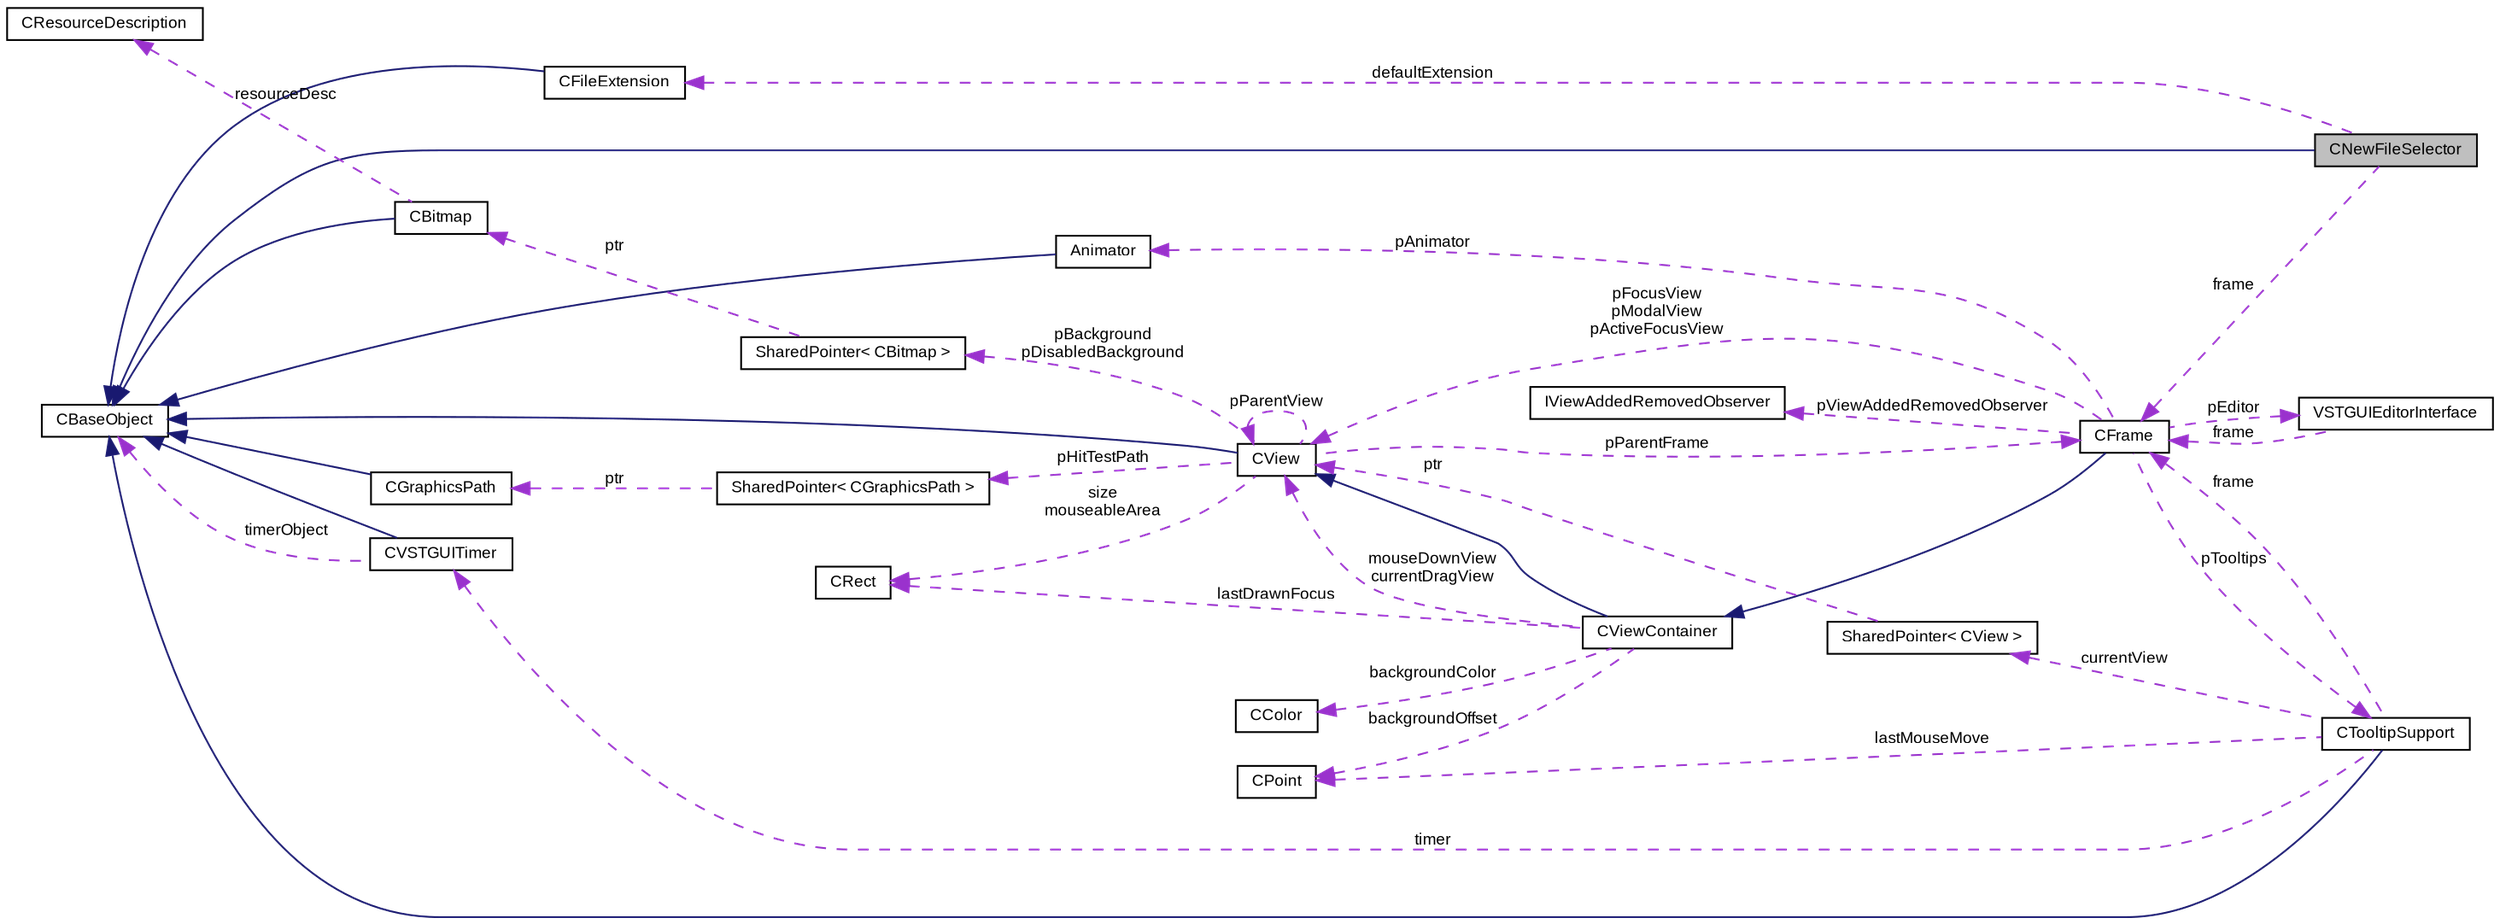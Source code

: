 digraph G
{
  bgcolor="transparent";
  edge [fontname="Arial",fontsize="9",labelfontname="Arial",labelfontsize="9"];
  node [fontname="Arial",fontsize="9",shape=record];
  rankdir=LR;
  Node1 [label="CNewFileSelector",height=0.2,width=0.4,color="black", fillcolor="grey75", style="filled" fontcolor="black"];
  Node2 -> Node1 [dir=back,color="midnightblue",fontsize="9",style="solid",fontname="Arial"];
  Node2 [label="CBaseObject",height=0.2,width=0.4,color="black",URL="$class_v_s_t_g_u_i_1_1_c_base_object.html",tooltip="Base Object with reference counter."];
  Node3 -> Node1 [dir=back,color="darkorchid3",fontsize="9",style="dashed",label="defaultExtension",fontname="Arial"];
  Node3 [label="CFileExtension",height=0.2,width=0.4,color="black",URL="$class_v_s_t_g_u_i_1_1_c_file_extension.html",tooltip="file extension description"];
  Node2 -> Node3 [dir=back,color="midnightblue",fontsize="9",style="solid",fontname="Arial"];
  Node4 -> Node1 [dir=back,color="darkorchid3",fontsize="9",style="dashed",label="frame",fontname="Arial"];
  Node4 [label="CFrame",height=0.2,width=0.4,color="black",URL="$class_v_s_t_g_u_i_1_1_c_frame.html",tooltip="The CFrame is the parent container of all views."];
  Node5 -> Node4 [dir=back,color="midnightblue",fontsize="9",style="solid",fontname="Arial"];
  Node5 [label="CViewContainer",height=0.2,width=0.4,color="black",URL="$class_v_s_t_g_u_i_1_1_c_view_container.html",tooltip="Container Class of CView objects."];
  Node6 -> Node5 [dir=back,color="midnightblue",fontsize="9",style="solid",fontname="Arial"];
  Node6 [label="CView",height=0.2,width=0.4,color="black",URL="$class_v_s_t_g_u_i_1_1_c_view.html",tooltip="Base Class of all view objects."];
  Node2 -> Node6 [dir=back,color="midnightblue",fontsize="9",style="solid",fontname="Arial"];
  Node7 -> Node6 [dir=back,color="darkorchid3",fontsize="9",style="dashed",label="pBackground\npDisabledBackground",fontname="Arial"];
  Node7 [label="SharedPointer\< CBitmap \>",height=0.2,width=0.4,color="black",URL="$class_v_s_t_g_u_i_1_1_shared_pointer.html"];
  Node8 -> Node7 [dir=back,color="darkorchid3",fontsize="9",style="dashed",label="ptr",fontname="Arial"];
  Node8 [label="CBitmap",height=0.2,width=0.4,color="black",URL="$class_v_s_t_g_u_i_1_1_c_bitmap.html",tooltip="Encapsulates various platform depended kinds of bitmaps."];
  Node2 -> Node8 [dir=back,color="midnightblue",fontsize="9",style="solid",fontname="Arial"];
  Node9 -> Node8 [dir=back,color="darkorchid3",fontsize="9",style="dashed",label="resourceDesc",fontname="Arial"];
  Node9 [label="CResourceDescription",height=0.2,width=0.4,color="black",URL="$class_v_s_t_g_u_i_1_1_c_resource_description.html",tooltip="Describes a resource by name or by ID."];
  Node4 -> Node6 [dir=back,color="darkorchid3",fontsize="9",style="dashed",label="pParentFrame",fontname="Arial"];
  Node6 -> Node6 [dir=back,color="darkorchid3",fontsize="9",style="dashed",label="pParentView",fontname="Arial"];
  Node10 -> Node6 [dir=back,color="darkorchid3",fontsize="9",style="dashed",label="pHitTestPath",fontname="Arial"];
  Node10 [label="SharedPointer\< CGraphicsPath \>",height=0.2,width=0.4,color="black",URL="$class_v_s_t_g_u_i_1_1_shared_pointer.html"];
  Node11 -> Node10 [dir=back,color="darkorchid3",fontsize="9",style="dashed",label="ptr",fontname="Arial"];
  Node11 [label="CGraphicsPath",height=0.2,width=0.4,color="black",URL="$class_v_s_t_g_u_i_1_1_c_graphics_path.html",tooltip="Graphics Path Object."];
  Node2 -> Node11 [dir=back,color="midnightblue",fontsize="9",style="solid",fontname="Arial"];
  Node12 -> Node6 [dir=back,color="darkorchid3",fontsize="9",style="dashed",label="size\nmouseableArea",fontname="Arial"];
  Node12 [label="CRect",height=0.2,width=0.4,color="black",URL="$struct_v_s_t_g_u_i_1_1_c_rect.html",tooltip="Rect structure."];
  Node6 -> Node5 [dir=back,color="darkorchid3",fontsize="9",style="dashed",label="mouseDownView\ncurrentDragView",fontname="Arial"];
  Node13 -> Node5 [dir=back,color="darkorchid3",fontsize="9",style="dashed",label="backgroundOffset",fontname="Arial"];
  Node13 [label="CPoint",height=0.2,width=0.4,color="black",URL="$struct_v_s_t_g_u_i_1_1_c_point.html",tooltip="Point structure."];
  Node14 -> Node5 [dir=back,color="darkorchid3",fontsize="9",style="dashed",label="backgroundColor",fontname="Arial"];
  Node14 [label="CColor",height=0.2,width=0.4,color="black",URL="$struct_v_s_t_g_u_i_1_1_c_color.html",tooltip="RGBA Color structure."];
  Node12 -> Node5 [dir=back,color="darkorchid3",fontsize="9",style="dashed",label="lastDrawnFocus",fontname="Arial"];
  Node15 -> Node4 [dir=back,color="darkorchid3",fontsize="9",style="dashed",label="pViewAddedRemovedObserver",fontname="Arial"];
  Node15 [label="IViewAddedRemovedObserver",height=0.2,width=0.4,color="black",URL="$class_v_s_t_g_u_i_1_1_i_view_added_removed_observer.html",tooltip="view added removed observer interface for CFrame"];
  Node6 -> Node4 [dir=back,color="darkorchid3",fontsize="9",style="dashed",label="pFocusView\npModalView\npActiveFocusView",fontname="Arial"];
  Node16 -> Node4 [dir=back,color="darkorchid3",fontsize="9",style="dashed",label="pAnimator",fontname="Arial"];
  Node16 [label="Animator",height=0.2,width=0.4,color="black",URL="$class_v_s_t_g_u_i_1_1_animation_1_1_animator.html",tooltip="Animation runner."];
  Node2 -> Node16 [dir=back,color="midnightblue",fontsize="9",style="solid",fontname="Arial"];
  Node17 -> Node4 [dir=back,color="darkorchid3",fontsize="9",style="dashed",label="pTooltips",fontname="Arial"];
  Node17 [label="CTooltipSupport",height=0.2,width=0.4,color="black",URL="$class_v_s_t_g_u_i_1_1_c_tooltip_support.html",tooltip="Generic Tooltip Support class."];
  Node2 -> Node17 [dir=back,color="midnightblue",fontsize="9",style="solid",fontname="Arial"];
  Node4 -> Node17 [dir=back,color="darkorchid3",fontsize="9",style="dashed",label="frame",fontname="Arial"];
  Node18 -> Node17 [dir=back,color="darkorchid3",fontsize="9",style="dashed",label="currentView",fontname="Arial"];
  Node18 [label="SharedPointer\< CView \>",height=0.2,width=0.4,color="black",URL="$class_v_s_t_g_u_i_1_1_shared_pointer.html"];
  Node6 -> Node18 [dir=back,color="darkorchid3",fontsize="9",style="dashed",label="ptr",fontname="Arial"];
  Node13 -> Node17 [dir=back,color="darkorchid3",fontsize="9",style="dashed",label="lastMouseMove",fontname="Arial"];
  Node19 -> Node17 [dir=back,color="darkorchid3",fontsize="9",style="dashed",label="timer",fontname="Arial"];
  Node19 [label="CVSTGUITimer",height=0.2,width=0.4,color="black",URL="$class_v_s_t_g_u_i_1_1_c_v_s_t_g_u_i_timer.html",tooltip="A timer class, which posts timer messages to CBaseObjects."];
  Node2 -> Node19 [dir=back,color="midnightblue",fontsize="9",style="solid",fontname="Arial"];
  Node2 -> Node19 [dir=back,color="darkorchid3",fontsize="9",style="dashed",label="timerObject",fontname="Arial"];
  Node20 -> Node4 [dir=back,color="darkorchid3",fontsize="9",style="dashed",label="pEditor",fontname="Arial"];
  Node20 [label="VSTGUIEditorInterface",height=0.2,width=0.4,color="black",URL="$class_v_s_t_g_u_i_1_1_v_s_t_g_u_i_editor_interface.html"];
  Node4 -> Node20 [dir=back,color="darkorchid3",fontsize="9",style="dashed",label="frame",fontname="Arial"];
}
